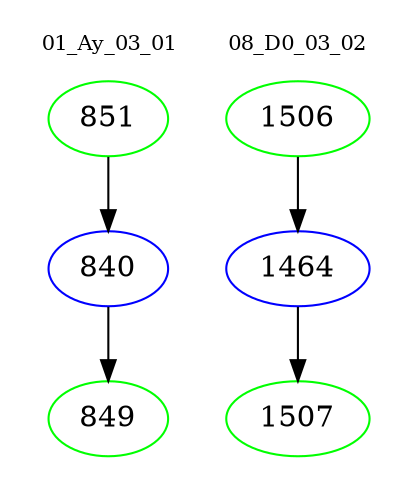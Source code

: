 digraph{
subgraph cluster_0 {
color = white
label = "01_Ay_03_01";
fontsize=10;
T0_851 [label="851", color="green"]
T0_851 -> T0_840 [color="black"]
T0_840 [label="840", color="blue"]
T0_840 -> T0_849 [color="black"]
T0_849 [label="849", color="green"]
}
subgraph cluster_1 {
color = white
label = "08_D0_03_02";
fontsize=10;
T1_1506 [label="1506", color="green"]
T1_1506 -> T1_1464 [color="black"]
T1_1464 [label="1464", color="blue"]
T1_1464 -> T1_1507 [color="black"]
T1_1507 [label="1507", color="green"]
}
}
